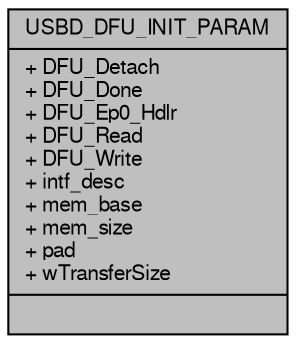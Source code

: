 digraph "USBD_DFU_INIT_PARAM"
{
  edge [fontname="FreeSans",fontsize="10",labelfontname="FreeSans",labelfontsize="10"];
  node [fontname="FreeSans",fontsize="10",shape=record];
  Node1 [label="{USBD_DFU_INIT_PARAM\n|+ DFU_Detach\l+ DFU_Done\l+ DFU_Ep0_Hdlr\l+ DFU_Read\l+ DFU_Write\l+ intf_desc\l+ mem_base\l+ mem_size\l+ pad\l+ wTransferSize\l|}",height=0.2,width=0.4,color="black", fillcolor="grey75", style="filled", fontcolor="black"];
}
